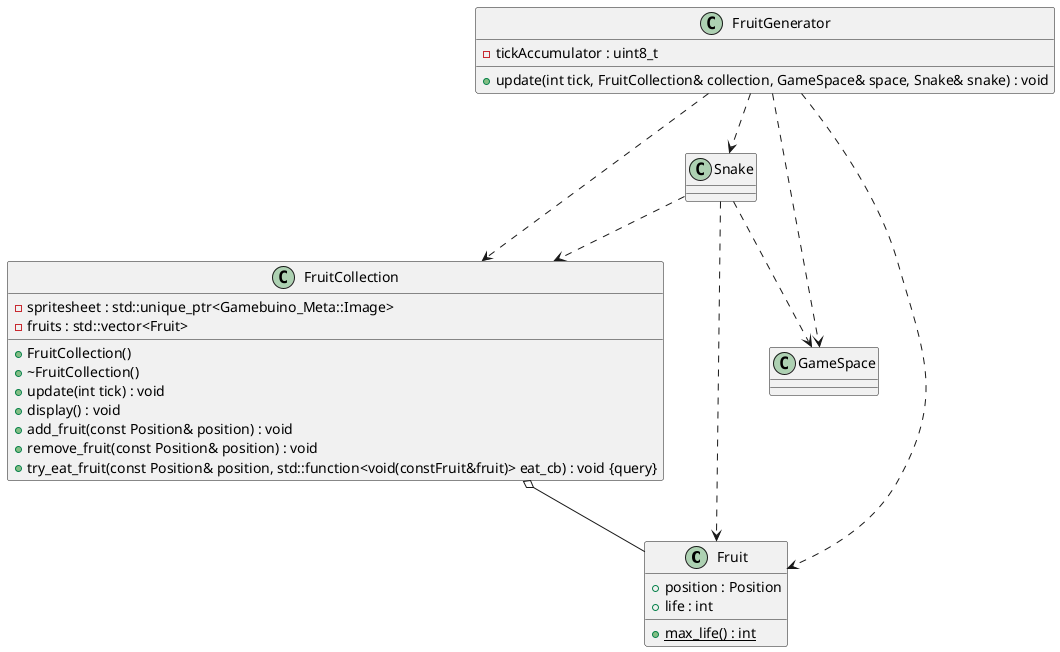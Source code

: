 @startuml
class Fruit {
	+position : Position
	+life : int
	+{static} max_life() : int
}

class FruitCollection {
	+FruitCollection()
	+~FruitCollection()
	+update(int tick) : void
	+display() : void
	+add_fruit(const Position& position) : void
	+remove_fruit(const Position& position) : void
	+try_eat_fruit(const Position& position, std::function<void(constFruit&fruit)> eat_cb) : void {query}
	-spritesheet : std::unique_ptr<Gamebuino_Meta::Image>
	-fruits : std::vector<Fruit>
}

class FruitGenerator {
	-tickAccumulator : uint8_t
	+update(int tick, FruitCollection& collection, GameSpace& space, Snake& snake) : void
}


class GameSpace {
}

FruitCollection o-- Fruit
FruitGenerator ..> Fruit
FruitGenerator ..> Snake
FruitGenerator ..> GameSpace
FruitGenerator ..> FruitCollection
Snake ..> Fruit
Snake ..> FruitCollection
Snake ..> GameSpace

@enduml
